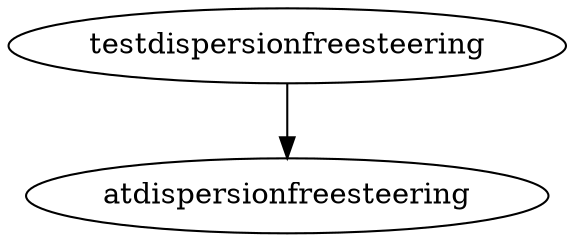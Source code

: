/* Created by mdot for Matlab */
digraph m2html {
  testdispersionfreesteering -> atdispersionfreesteering;

  atdispersionfreesteering [URL="atdispersionfreesteering.html"];
  testdispersionfreesteering [URL="testdispersionfreesteering.html"];
}